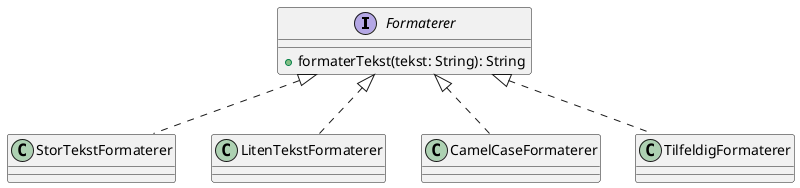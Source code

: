 @startuml

interface Formaterer {
    + formaterTekst(tekst: String): String
}

class StorTekstFormaterer implements Formaterer
class LitenTekstFormaterer implements Formaterer
class CamelCaseFormaterer implements Formaterer
class TilfeldigFormaterer implements Formaterer

@enduml